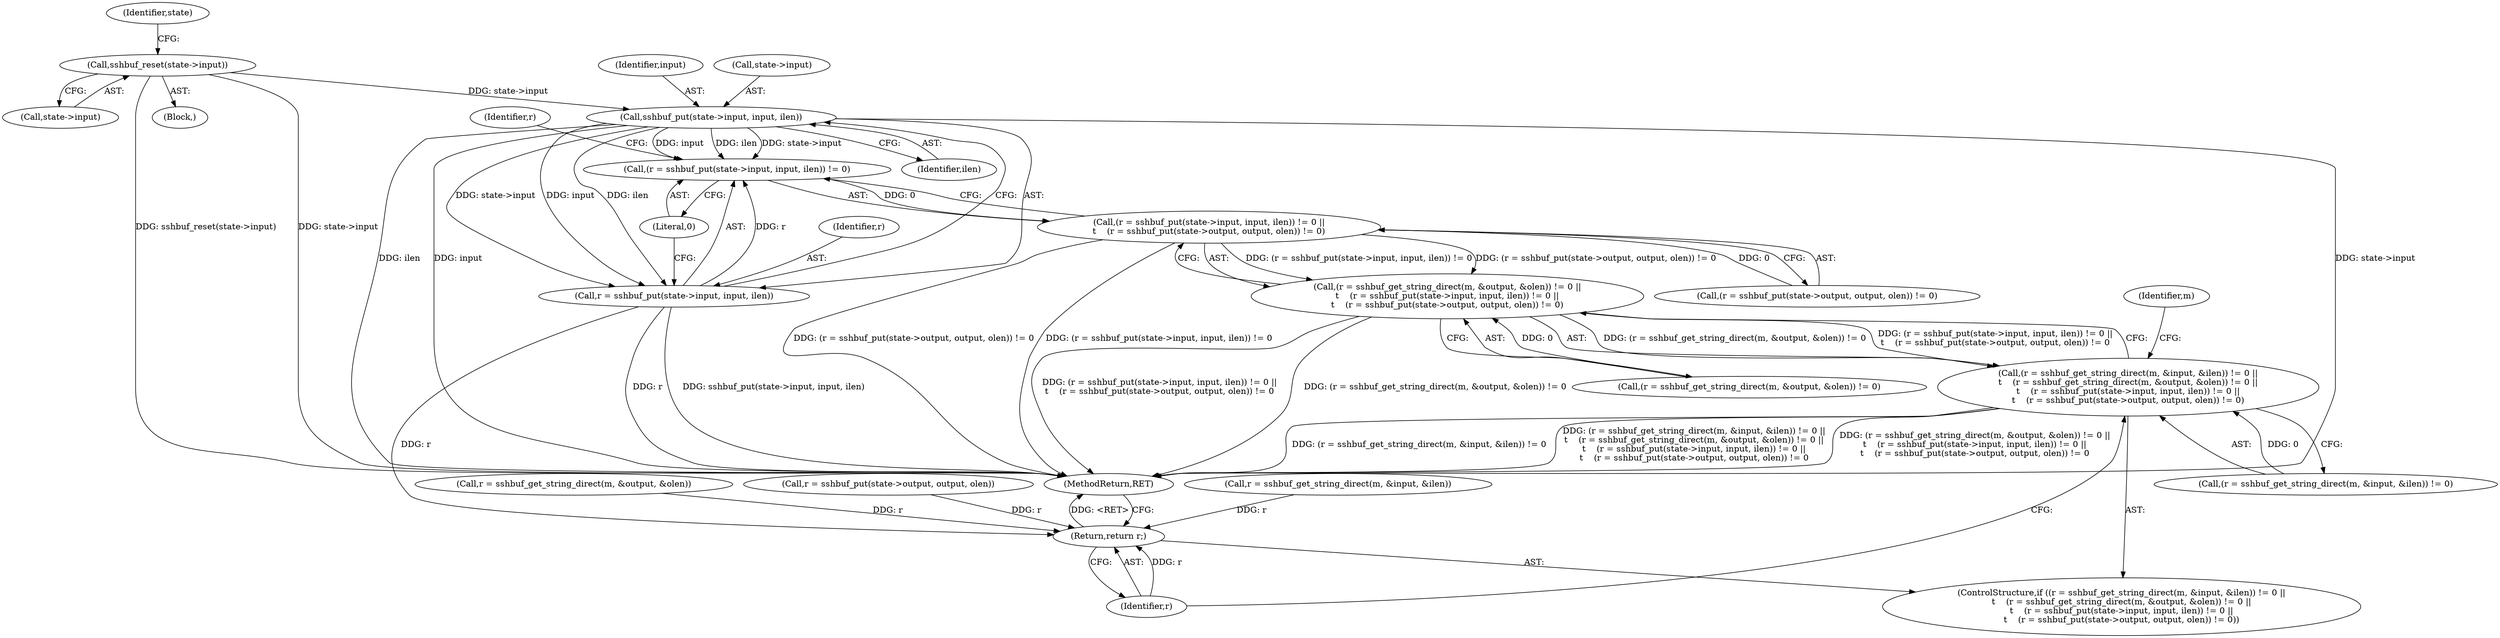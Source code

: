 digraph "0_src_3095060f479b86288e31c79ecbc5131a66bcd2f9_8@pointer" {
"1000533" [label="(Call,sshbuf_put(state->input, input, ilen))"];
"1000498" [label="(Call,sshbuf_reset(state->input))"];
"1000530" [label="(Call,(r = sshbuf_put(state->input, input, ilen)) != 0)"];
"1000529" [label="(Call,(r = sshbuf_put(state->input, input, ilen)) != 0 ||\n\t    (r = sshbuf_put(state->output, output, olen)) != 0)"];
"1000518" [label="(Call,(r = sshbuf_get_string_direct(m, &output, &olen)) != 0 ||\n\t    (r = sshbuf_put(state->input, input, ilen)) != 0 ||\n\t    (r = sshbuf_put(state->output, output, olen)) != 0)"];
"1000507" [label="(Call,(r = sshbuf_get_string_direct(m, &input, &ilen)) != 0 ||\n\t    (r = sshbuf_get_string_direct(m, &output, &olen)) != 0 ||\n\t    (r = sshbuf_put(state->input, input, ilen)) != 0 ||\n\t    (r = sshbuf_put(state->output, output, olen)) != 0)"];
"1000531" [label="(Call,r = sshbuf_put(state->input, input, ilen))"];
"1000550" [label="(Return,return r;)"];
"1000509" [label="(Call,r = sshbuf_get_string_direct(m, &input, &ilen))"];
"1000562" [label="(MethodReturn,RET)"];
"1000540" [label="(Call,(r = sshbuf_put(state->output, output, olen)) != 0)"];
"1000530" [label="(Call,(r = sshbuf_put(state->input, input, ilen)) != 0)"];
"1000531" [label="(Call,r = sshbuf_put(state->input, input, ilen))"];
"1000498" [label="(Call,sshbuf_reset(state->input))"];
"1000518" [label="(Call,(r = sshbuf_get_string_direct(m, &output, &olen)) != 0 ||\n\t    (r = sshbuf_put(state->input, input, ilen)) != 0 ||\n\t    (r = sshbuf_put(state->output, output, olen)) != 0)"];
"1000499" [label="(Call,state->input)"];
"1000529" [label="(Call,(r = sshbuf_put(state->input, input, ilen)) != 0 ||\n\t    (r = sshbuf_put(state->output, output, olen)) != 0)"];
"1000504" [label="(Identifier,state)"];
"1000520" [label="(Call,r = sshbuf_get_string_direct(m, &output, &olen))"];
"1000538" [label="(Identifier,ilen)"];
"1000542" [label="(Identifier,r)"];
"1000508" [label="(Call,(r = sshbuf_get_string_direct(m, &input, &ilen)) != 0)"];
"1000539" [label="(Literal,0)"];
"1000554" [label="(Identifier,m)"];
"1000541" [label="(Call,r = sshbuf_put(state->output, output, olen))"];
"1000506" [label="(ControlStructure,if ((r = sshbuf_get_string_direct(m, &input, &ilen)) != 0 ||\n\t    (r = sshbuf_get_string_direct(m, &output, &olen)) != 0 ||\n\t    (r = sshbuf_put(state->input, input, ilen)) != 0 ||\n\t    (r = sshbuf_put(state->output, output, olen)) != 0))"];
"1000532" [label="(Identifier,r)"];
"1000551" [label="(Identifier,r)"];
"1000507" [label="(Call,(r = sshbuf_get_string_direct(m, &input, &ilen)) != 0 ||\n\t    (r = sshbuf_get_string_direct(m, &output, &olen)) != 0 ||\n\t    (r = sshbuf_put(state->input, input, ilen)) != 0 ||\n\t    (r = sshbuf_put(state->output, output, olen)) != 0)"];
"1000537" [label="(Identifier,input)"];
"1000533" [label="(Call,sshbuf_put(state->input, input, ilen))"];
"1000550" [label="(Return,return r;)"];
"1000105" [label="(Block,)"];
"1000534" [label="(Call,state->input)"];
"1000519" [label="(Call,(r = sshbuf_get_string_direct(m, &output, &olen)) != 0)"];
"1000533" -> "1000531"  [label="AST: "];
"1000533" -> "1000538"  [label="CFG: "];
"1000534" -> "1000533"  [label="AST: "];
"1000537" -> "1000533"  [label="AST: "];
"1000538" -> "1000533"  [label="AST: "];
"1000531" -> "1000533"  [label="CFG: "];
"1000533" -> "1000562"  [label="DDG: state->input"];
"1000533" -> "1000562"  [label="DDG: ilen"];
"1000533" -> "1000562"  [label="DDG: input"];
"1000533" -> "1000530"  [label="DDG: state->input"];
"1000533" -> "1000530"  [label="DDG: input"];
"1000533" -> "1000530"  [label="DDG: ilen"];
"1000533" -> "1000531"  [label="DDG: state->input"];
"1000533" -> "1000531"  [label="DDG: input"];
"1000533" -> "1000531"  [label="DDG: ilen"];
"1000498" -> "1000533"  [label="DDG: state->input"];
"1000498" -> "1000105"  [label="AST: "];
"1000498" -> "1000499"  [label="CFG: "];
"1000499" -> "1000498"  [label="AST: "];
"1000504" -> "1000498"  [label="CFG: "];
"1000498" -> "1000562"  [label="DDG: sshbuf_reset(state->input)"];
"1000498" -> "1000562"  [label="DDG: state->input"];
"1000530" -> "1000529"  [label="AST: "];
"1000530" -> "1000539"  [label="CFG: "];
"1000531" -> "1000530"  [label="AST: "];
"1000539" -> "1000530"  [label="AST: "];
"1000542" -> "1000530"  [label="CFG: "];
"1000529" -> "1000530"  [label="CFG: "];
"1000530" -> "1000529"  [label="DDG: 0"];
"1000531" -> "1000530"  [label="DDG: r"];
"1000529" -> "1000518"  [label="AST: "];
"1000529" -> "1000540"  [label="CFG: "];
"1000540" -> "1000529"  [label="AST: "];
"1000518" -> "1000529"  [label="CFG: "];
"1000529" -> "1000562"  [label="DDG: (r = sshbuf_put(state->output, output, olen)) != 0"];
"1000529" -> "1000562"  [label="DDG: (r = sshbuf_put(state->input, input, ilen)) != 0"];
"1000529" -> "1000518"  [label="DDG: (r = sshbuf_put(state->input, input, ilen)) != 0"];
"1000529" -> "1000518"  [label="DDG: (r = sshbuf_put(state->output, output, olen)) != 0"];
"1000540" -> "1000529"  [label="DDG: 0"];
"1000518" -> "1000507"  [label="AST: "];
"1000518" -> "1000519"  [label="CFG: "];
"1000519" -> "1000518"  [label="AST: "];
"1000507" -> "1000518"  [label="CFG: "];
"1000518" -> "1000562"  [label="DDG: (r = sshbuf_get_string_direct(m, &output, &olen)) != 0"];
"1000518" -> "1000562"  [label="DDG: (r = sshbuf_put(state->input, input, ilen)) != 0 ||\n\t    (r = sshbuf_put(state->output, output, olen)) != 0"];
"1000518" -> "1000507"  [label="DDG: (r = sshbuf_get_string_direct(m, &output, &olen)) != 0"];
"1000518" -> "1000507"  [label="DDG: (r = sshbuf_put(state->input, input, ilen)) != 0 ||\n\t    (r = sshbuf_put(state->output, output, olen)) != 0"];
"1000519" -> "1000518"  [label="DDG: 0"];
"1000507" -> "1000506"  [label="AST: "];
"1000507" -> "1000508"  [label="CFG: "];
"1000508" -> "1000507"  [label="AST: "];
"1000551" -> "1000507"  [label="CFG: "];
"1000554" -> "1000507"  [label="CFG: "];
"1000507" -> "1000562"  [label="DDG: (r = sshbuf_get_string_direct(m, &input, &ilen)) != 0 ||\n\t    (r = sshbuf_get_string_direct(m, &output, &olen)) != 0 ||\n\t    (r = sshbuf_put(state->input, input, ilen)) != 0 ||\n\t    (r = sshbuf_put(state->output, output, olen)) != 0"];
"1000507" -> "1000562"  [label="DDG: (r = sshbuf_get_string_direct(m, &output, &olen)) != 0 ||\n\t    (r = sshbuf_put(state->input, input, ilen)) != 0 ||\n\t    (r = sshbuf_put(state->output, output, olen)) != 0"];
"1000507" -> "1000562"  [label="DDG: (r = sshbuf_get_string_direct(m, &input, &ilen)) != 0"];
"1000508" -> "1000507"  [label="DDG: 0"];
"1000532" -> "1000531"  [label="AST: "];
"1000539" -> "1000531"  [label="CFG: "];
"1000531" -> "1000562"  [label="DDG: sshbuf_put(state->input, input, ilen)"];
"1000531" -> "1000562"  [label="DDG: r"];
"1000531" -> "1000550"  [label="DDG: r"];
"1000550" -> "1000506"  [label="AST: "];
"1000550" -> "1000551"  [label="CFG: "];
"1000551" -> "1000550"  [label="AST: "];
"1000562" -> "1000550"  [label="CFG: "];
"1000550" -> "1000562"  [label="DDG: <RET>"];
"1000551" -> "1000550"  [label="DDG: r"];
"1000541" -> "1000550"  [label="DDG: r"];
"1000520" -> "1000550"  [label="DDG: r"];
"1000509" -> "1000550"  [label="DDG: r"];
}
